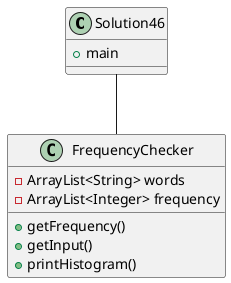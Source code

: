@startuml
'https://plantuml.com/sequence-diagram

class Solution46{
+main
}
' these are all in one class because a separate class would only have one method
class FrequencyChecker{
-ArrayList<String> words
-ArrayList<Integer> frequency
+getFrequency()
+getInput()
+printHistogram()
}
Solution46 -- FrequencyChecker
@enduml